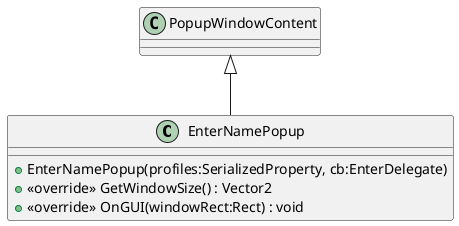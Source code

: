 @startuml
class EnterNamePopup {
    + EnterNamePopup(profiles:SerializedProperty, cb:EnterDelegate)
    + <<override>> GetWindowSize() : Vector2
    + <<override>> OnGUI(windowRect:Rect) : void
}
PopupWindowContent <|-- EnterNamePopup
@enduml
